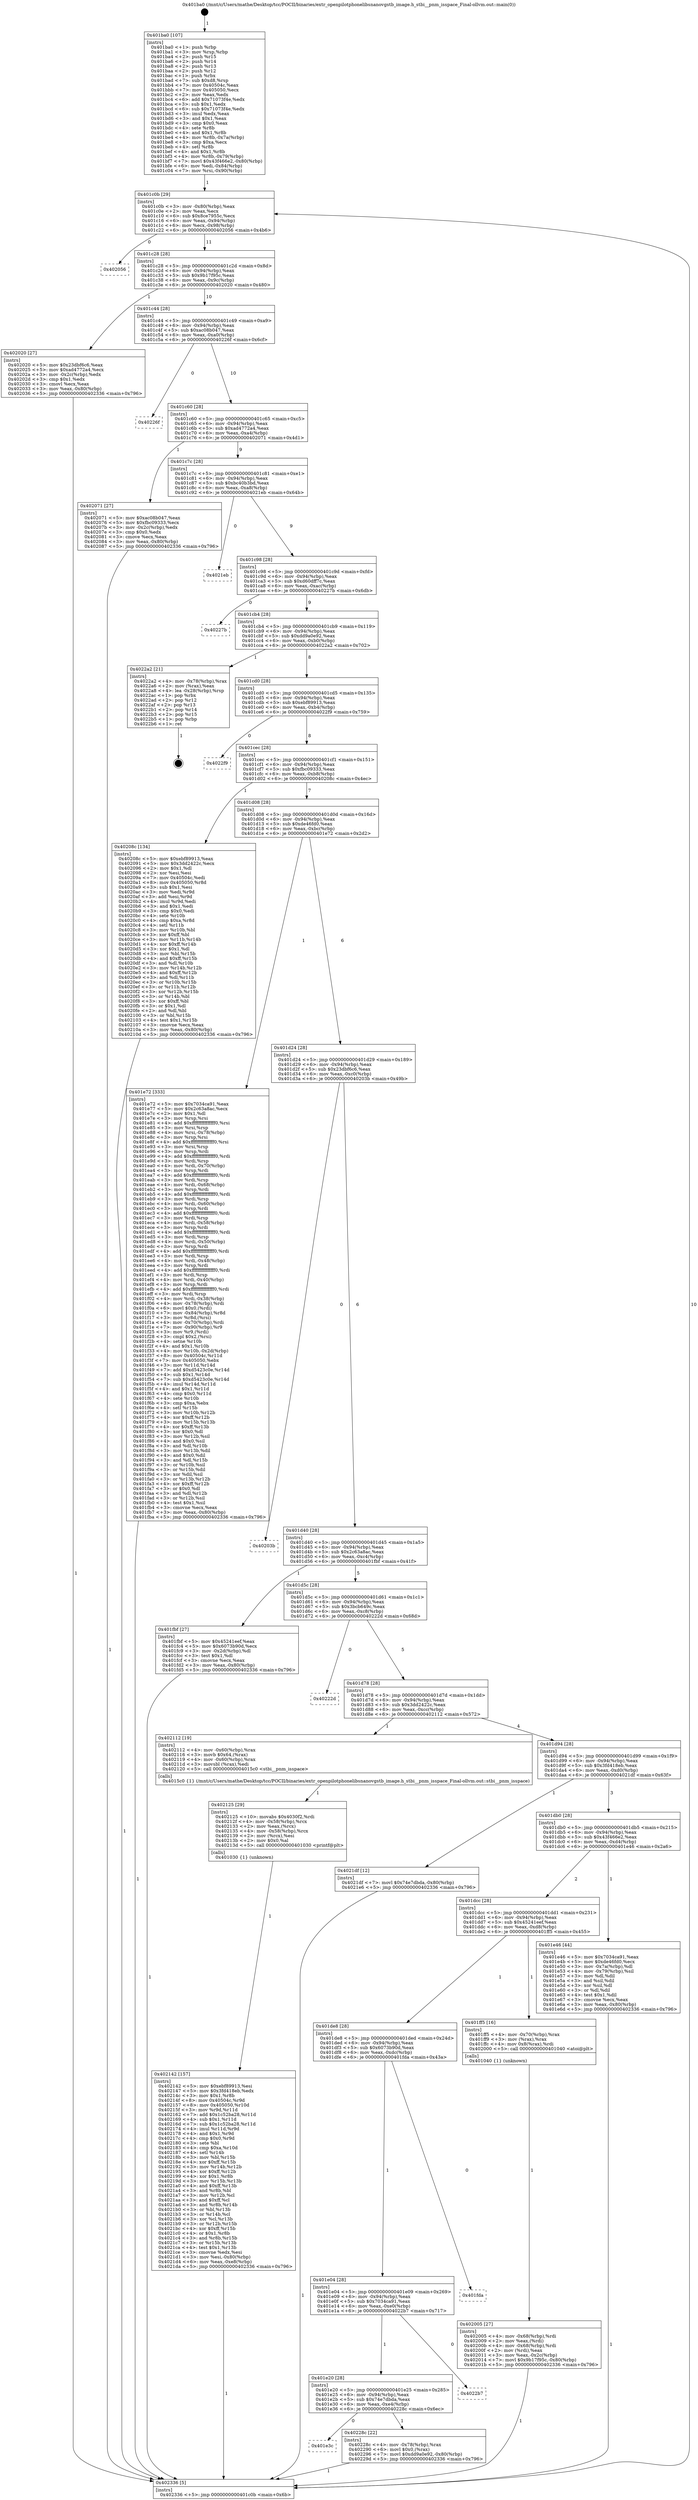 digraph "0x401ba0" {
  label = "0x401ba0 (/mnt/c/Users/mathe/Desktop/tcc/POCII/binaries/extr_openpilotphonelibsnanovgstb_image.h_stbi__pnm_isspace_Final-ollvm.out::main(0))"
  labelloc = "t"
  node[shape=record]

  Entry [label="",width=0.3,height=0.3,shape=circle,fillcolor=black,style=filled]
  "0x401c0b" [label="{
     0x401c0b [29]\l
     | [instrs]\l
     &nbsp;&nbsp;0x401c0b \<+3\>: mov -0x80(%rbp),%eax\l
     &nbsp;&nbsp;0x401c0e \<+2\>: mov %eax,%ecx\l
     &nbsp;&nbsp;0x401c10 \<+6\>: sub $0x8ce7955c,%ecx\l
     &nbsp;&nbsp;0x401c16 \<+6\>: mov %eax,-0x94(%rbp)\l
     &nbsp;&nbsp;0x401c1c \<+6\>: mov %ecx,-0x98(%rbp)\l
     &nbsp;&nbsp;0x401c22 \<+6\>: je 0000000000402056 \<main+0x4b6\>\l
  }"]
  "0x402056" [label="{
     0x402056\l
  }", style=dashed]
  "0x401c28" [label="{
     0x401c28 [28]\l
     | [instrs]\l
     &nbsp;&nbsp;0x401c28 \<+5\>: jmp 0000000000401c2d \<main+0x8d\>\l
     &nbsp;&nbsp;0x401c2d \<+6\>: mov -0x94(%rbp),%eax\l
     &nbsp;&nbsp;0x401c33 \<+5\>: sub $0x9b17f95c,%eax\l
     &nbsp;&nbsp;0x401c38 \<+6\>: mov %eax,-0x9c(%rbp)\l
     &nbsp;&nbsp;0x401c3e \<+6\>: je 0000000000402020 \<main+0x480\>\l
  }"]
  Exit [label="",width=0.3,height=0.3,shape=circle,fillcolor=black,style=filled,peripheries=2]
  "0x402020" [label="{
     0x402020 [27]\l
     | [instrs]\l
     &nbsp;&nbsp;0x402020 \<+5\>: mov $0x23dbf6c6,%eax\l
     &nbsp;&nbsp;0x402025 \<+5\>: mov $0xad4772a4,%ecx\l
     &nbsp;&nbsp;0x40202a \<+3\>: mov -0x2c(%rbp),%edx\l
     &nbsp;&nbsp;0x40202d \<+3\>: cmp $0x1,%edx\l
     &nbsp;&nbsp;0x402030 \<+3\>: cmovl %ecx,%eax\l
     &nbsp;&nbsp;0x402033 \<+3\>: mov %eax,-0x80(%rbp)\l
     &nbsp;&nbsp;0x402036 \<+5\>: jmp 0000000000402336 \<main+0x796\>\l
  }"]
  "0x401c44" [label="{
     0x401c44 [28]\l
     | [instrs]\l
     &nbsp;&nbsp;0x401c44 \<+5\>: jmp 0000000000401c49 \<main+0xa9\>\l
     &nbsp;&nbsp;0x401c49 \<+6\>: mov -0x94(%rbp),%eax\l
     &nbsp;&nbsp;0x401c4f \<+5\>: sub $0xac08b047,%eax\l
     &nbsp;&nbsp;0x401c54 \<+6\>: mov %eax,-0xa0(%rbp)\l
     &nbsp;&nbsp;0x401c5a \<+6\>: je 000000000040226f \<main+0x6cf\>\l
  }"]
  "0x401e3c" [label="{
     0x401e3c\l
  }", style=dashed]
  "0x40226f" [label="{
     0x40226f\l
  }", style=dashed]
  "0x401c60" [label="{
     0x401c60 [28]\l
     | [instrs]\l
     &nbsp;&nbsp;0x401c60 \<+5\>: jmp 0000000000401c65 \<main+0xc5\>\l
     &nbsp;&nbsp;0x401c65 \<+6\>: mov -0x94(%rbp),%eax\l
     &nbsp;&nbsp;0x401c6b \<+5\>: sub $0xad4772a4,%eax\l
     &nbsp;&nbsp;0x401c70 \<+6\>: mov %eax,-0xa4(%rbp)\l
     &nbsp;&nbsp;0x401c76 \<+6\>: je 0000000000402071 \<main+0x4d1\>\l
  }"]
  "0x40228c" [label="{
     0x40228c [22]\l
     | [instrs]\l
     &nbsp;&nbsp;0x40228c \<+4\>: mov -0x78(%rbp),%rax\l
     &nbsp;&nbsp;0x402290 \<+6\>: movl $0x0,(%rax)\l
     &nbsp;&nbsp;0x402296 \<+7\>: movl $0xdd9a0e92,-0x80(%rbp)\l
     &nbsp;&nbsp;0x40229d \<+5\>: jmp 0000000000402336 \<main+0x796\>\l
  }"]
  "0x402071" [label="{
     0x402071 [27]\l
     | [instrs]\l
     &nbsp;&nbsp;0x402071 \<+5\>: mov $0xac08b047,%eax\l
     &nbsp;&nbsp;0x402076 \<+5\>: mov $0xfbc09333,%ecx\l
     &nbsp;&nbsp;0x40207b \<+3\>: mov -0x2c(%rbp),%edx\l
     &nbsp;&nbsp;0x40207e \<+3\>: cmp $0x0,%edx\l
     &nbsp;&nbsp;0x402081 \<+3\>: cmove %ecx,%eax\l
     &nbsp;&nbsp;0x402084 \<+3\>: mov %eax,-0x80(%rbp)\l
     &nbsp;&nbsp;0x402087 \<+5\>: jmp 0000000000402336 \<main+0x796\>\l
  }"]
  "0x401c7c" [label="{
     0x401c7c [28]\l
     | [instrs]\l
     &nbsp;&nbsp;0x401c7c \<+5\>: jmp 0000000000401c81 \<main+0xe1\>\l
     &nbsp;&nbsp;0x401c81 \<+6\>: mov -0x94(%rbp),%eax\l
     &nbsp;&nbsp;0x401c87 \<+5\>: sub $0xbc40b3bd,%eax\l
     &nbsp;&nbsp;0x401c8c \<+6\>: mov %eax,-0xa8(%rbp)\l
     &nbsp;&nbsp;0x401c92 \<+6\>: je 00000000004021eb \<main+0x64b\>\l
  }"]
  "0x401e20" [label="{
     0x401e20 [28]\l
     | [instrs]\l
     &nbsp;&nbsp;0x401e20 \<+5\>: jmp 0000000000401e25 \<main+0x285\>\l
     &nbsp;&nbsp;0x401e25 \<+6\>: mov -0x94(%rbp),%eax\l
     &nbsp;&nbsp;0x401e2b \<+5\>: sub $0x74e7dbda,%eax\l
     &nbsp;&nbsp;0x401e30 \<+6\>: mov %eax,-0xe4(%rbp)\l
     &nbsp;&nbsp;0x401e36 \<+6\>: je 000000000040228c \<main+0x6ec\>\l
  }"]
  "0x4021eb" [label="{
     0x4021eb\l
  }", style=dashed]
  "0x401c98" [label="{
     0x401c98 [28]\l
     | [instrs]\l
     &nbsp;&nbsp;0x401c98 \<+5\>: jmp 0000000000401c9d \<main+0xfd\>\l
     &nbsp;&nbsp;0x401c9d \<+6\>: mov -0x94(%rbp),%eax\l
     &nbsp;&nbsp;0x401ca3 \<+5\>: sub $0xd60dff7c,%eax\l
     &nbsp;&nbsp;0x401ca8 \<+6\>: mov %eax,-0xac(%rbp)\l
     &nbsp;&nbsp;0x401cae \<+6\>: je 000000000040227b \<main+0x6db\>\l
  }"]
  "0x4022b7" [label="{
     0x4022b7\l
  }", style=dashed]
  "0x40227b" [label="{
     0x40227b\l
  }", style=dashed]
  "0x401cb4" [label="{
     0x401cb4 [28]\l
     | [instrs]\l
     &nbsp;&nbsp;0x401cb4 \<+5\>: jmp 0000000000401cb9 \<main+0x119\>\l
     &nbsp;&nbsp;0x401cb9 \<+6\>: mov -0x94(%rbp),%eax\l
     &nbsp;&nbsp;0x401cbf \<+5\>: sub $0xdd9a0e92,%eax\l
     &nbsp;&nbsp;0x401cc4 \<+6\>: mov %eax,-0xb0(%rbp)\l
     &nbsp;&nbsp;0x401cca \<+6\>: je 00000000004022a2 \<main+0x702\>\l
  }"]
  "0x401e04" [label="{
     0x401e04 [28]\l
     | [instrs]\l
     &nbsp;&nbsp;0x401e04 \<+5\>: jmp 0000000000401e09 \<main+0x269\>\l
     &nbsp;&nbsp;0x401e09 \<+6\>: mov -0x94(%rbp),%eax\l
     &nbsp;&nbsp;0x401e0f \<+5\>: sub $0x7034ca91,%eax\l
     &nbsp;&nbsp;0x401e14 \<+6\>: mov %eax,-0xe0(%rbp)\l
     &nbsp;&nbsp;0x401e1a \<+6\>: je 00000000004022b7 \<main+0x717\>\l
  }"]
  "0x4022a2" [label="{
     0x4022a2 [21]\l
     | [instrs]\l
     &nbsp;&nbsp;0x4022a2 \<+4\>: mov -0x78(%rbp),%rax\l
     &nbsp;&nbsp;0x4022a6 \<+2\>: mov (%rax),%eax\l
     &nbsp;&nbsp;0x4022a8 \<+4\>: lea -0x28(%rbp),%rsp\l
     &nbsp;&nbsp;0x4022ac \<+1\>: pop %rbx\l
     &nbsp;&nbsp;0x4022ad \<+2\>: pop %r12\l
     &nbsp;&nbsp;0x4022af \<+2\>: pop %r13\l
     &nbsp;&nbsp;0x4022b1 \<+2\>: pop %r14\l
     &nbsp;&nbsp;0x4022b3 \<+2\>: pop %r15\l
     &nbsp;&nbsp;0x4022b5 \<+1\>: pop %rbp\l
     &nbsp;&nbsp;0x4022b6 \<+1\>: ret\l
  }"]
  "0x401cd0" [label="{
     0x401cd0 [28]\l
     | [instrs]\l
     &nbsp;&nbsp;0x401cd0 \<+5\>: jmp 0000000000401cd5 \<main+0x135\>\l
     &nbsp;&nbsp;0x401cd5 \<+6\>: mov -0x94(%rbp),%eax\l
     &nbsp;&nbsp;0x401cdb \<+5\>: sub $0xebf89913,%eax\l
     &nbsp;&nbsp;0x401ce0 \<+6\>: mov %eax,-0xb4(%rbp)\l
     &nbsp;&nbsp;0x401ce6 \<+6\>: je 00000000004022f9 \<main+0x759\>\l
  }"]
  "0x401fda" [label="{
     0x401fda\l
  }", style=dashed]
  "0x4022f9" [label="{
     0x4022f9\l
  }", style=dashed]
  "0x401cec" [label="{
     0x401cec [28]\l
     | [instrs]\l
     &nbsp;&nbsp;0x401cec \<+5\>: jmp 0000000000401cf1 \<main+0x151\>\l
     &nbsp;&nbsp;0x401cf1 \<+6\>: mov -0x94(%rbp),%eax\l
     &nbsp;&nbsp;0x401cf7 \<+5\>: sub $0xfbc09333,%eax\l
     &nbsp;&nbsp;0x401cfc \<+6\>: mov %eax,-0xb8(%rbp)\l
     &nbsp;&nbsp;0x401d02 \<+6\>: je 000000000040208c \<main+0x4ec\>\l
  }"]
  "0x402142" [label="{
     0x402142 [157]\l
     | [instrs]\l
     &nbsp;&nbsp;0x402142 \<+5\>: mov $0xebf89913,%esi\l
     &nbsp;&nbsp;0x402147 \<+5\>: mov $0x3fd418eb,%edx\l
     &nbsp;&nbsp;0x40214c \<+3\>: mov $0x1,%r8b\l
     &nbsp;&nbsp;0x40214f \<+8\>: mov 0x40504c,%r9d\l
     &nbsp;&nbsp;0x402157 \<+8\>: mov 0x405050,%r10d\l
     &nbsp;&nbsp;0x40215f \<+3\>: mov %r9d,%r11d\l
     &nbsp;&nbsp;0x402162 \<+7\>: add $0x1c52ba28,%r11d\l
     &nbsp;&nbsp;0x402169 \<+4\>: sub $0x1,%r11d\l
     &nbsp;&nbsp;0x40216d \<+7\>: sub $0x1c52ba28,%r11d\l
     &nbsp;&nbsp;0x402174 \<+4\>: imul %r11d,%r9d\l
     &nbsp;&nbsp;0x402178 \<+4\>: and $0x1,%r9d\l
     &nbsp;&nbsp;0x40217c \<+4\>: cmp $0x0,%r9d\l
     &nbsp;&nbsp;0x402180 \<+3\>: sete %bl\l
     &nbsp;&nbsp;0x402183 \<+4\>: cmp $0xa,%r10d\l
     &nbsp;&nbsp;0x402187 \<+4\>: setl %r14b\l
     &nbsp;&nbsp;0x40218b \<+3\>: mov %bl,%r15b\l
     &nbsp;&nbsp;0x40218e \<+4\>: xor $0xff,%r15b\l
     &nbsp;&nbsp;0x402192 \<+3\>: mov %r14b,%r12b\l
     &nbsp;&nbsp;0x402195 \<+4\>: xor $0xff,%r12b\l
     &nbsp;&nbsp;0x402199 \<+4\>: xor $0x1,%r8b\l
     &nbsp;&nbsp;0x40219d \<+3\>: mov %r15b,%r13b\l
     &nbsp;&nbsp;0x4021a0 \<+4\>: and $0xff,%r13b\l
     &nbsp;&nbsp;0x4021a4 \<+3\>: and %r8b,%bl\l
     &nbsp;&nbsp;0x4021a7 \<+3\>: mov %r12b,%cl\l
     &nbsp;&nbsp;0x4021aa \<+3\>: and $0xff,%cl\l
     &nbsp;&nbsp;0x4021ad \<+3\>: and %r8b,%r14b\l
     &nbsp;&nbsp;0x4021b0 \<+3\>: or %bl,%r13b\l
     &nbsp;&nbsp;0x4021b3 \<+3\>: or %r14b,%cl\l
     &nbsp;&nbsp;0x4021b6 \<+3\>: xor %cl,%r13b\l
     &nbsp;&nbsp;0x4021b9 \<+3\>: or %r12b,%r15b\l
     &nbsp;&nbsp;0x4021bc \<+4\>: xor $0xff,%r15b\l
     &nbsp;&nbsp;0x4021c0 \<+4\>: or $0x1,%r8b\l
     &nbsp;&nbsp;0x4021c4 \<+3\>: and %r8b,%r15b\l
     &nbsp;&nbsp;0x4021c7 \<+3\>: or %r15b,%r13b\l
     &nbsp;&nbsp;0x4021ca \<+4\>: test $0x1,%r13b\l
     &nbsp;&nbsp;0x4021ce \<+3\>: cmovne %edx,%esi\l
     &nbsp;&nbsp;0x4021d1 \<+3\>: mov %esi,-0x80(%rbp)\l
     &nbsp;&nbsp;0x4021d4 \<+6\>: mov %eax,-0xe8(%rbp)\l
     &nbsp;&nbsp;0x4021da \<+5\>: jmp 0000000000402336 \<main+0x796\>\l
  }"]
  "0x40208c" [label="{
     0x40208c [134]\l
     | [instrs]\l
     &nbsp;&nbsp;0x40208c \<+5\>: mov $0xebf89913,%eax\l
     &nbsp;&nbsp;0x402091 \<+5\>: mov $0x3dd2422c,%ecx\l
     &nbsp;&nbsp;0x402096 \<+2\>: mov $0x1,%dl\l
     &nbsp;&nbsp;0x402098 \<+2\>: xor %esi,%esi\l
     &nbsp;&nbsp;0x40209a \<+7\>: mov 0x40504c,%edi\l
     &nbsp;&nbsp;0x4020a1 \<+8\>: mov 0x405050,%r8d\l
     &nbsp;&nbsp;0x4020a9 \<+3\>: sub $0x1,%esi\l
     &nbsp;&nbsp;0x4020ac \<+3\>: mov %edi,%r9d\l
     &nbsp;&nbsp;0x4020af \<+3\>: add %esi,%r9d\l
     &nbsp;&nbsp;0x4020b2 \<+4\>: imul %r9d,%edi\l
     &nbsp;&nbsp;0x4020b6 \<+3\>: and $0x1,%edi\l
     &nbsp;&nbsp;0x4020b9 \<+3\>: cmp $0x0,%edi\l
     &nbsp;&nbsp;0x4020bc \<+4\>: sete %r10b\l
     &nbsp;&nbsp;0x4020c0 \<+4\>: cmp $0xa,%r8d\l
     &nbsp;&nbsp;0x4020c4 \<+4\>: setl %r11b\l
     &nbsp;&nbsp;0x4020c8 \<+3\>: mov %r10b,%bl\l
     &nbsp;&nbsp;0x4020cb \<+3\>: xor $0xff,%bl\l
     &nbsp;&nbsp;0x4020ce \<+3\>: mov %r11b,%r14b\l
     &nbsp;&nbsp;0x4020d1 \<+4\>: xor $0xff,%r14b\l
     &nbsp;&nbsp;0x4020d5 \<+3\>: xor $0x1,%dl\l
     &nbsp;&nbsp;0x4020d8 \<+3\>: mov %bl,%r15b\l
     &nbsp;&nbsp;0x4020db \<+4\>: and $0xff,%r15b\l
     &nbsp;&nbsp;0x4020df \<+3\>: and %dl,%r10b\l
     &nbsp;&nbsp;0x4020e2 \<+3\>: mov %r14b,%r12b\l
     &nbsp;&nbsp;0x4020e5 \<+4\>: and $0xff,%r12b\l
     &nbsp;&nbsp;0x4020e9 \<+3\>: and %dl,%r11b\l
     &nbsp;&nbsp;0x4020ec \<+3\>: or %r10b,%r15b\l
     &nbsp;&nbsp;0x4020ef \<+3\>: or %r11b,%r12b\l
     &nbsp;&nbsp;0x4020f2 \<+3\>: xor %r12b,%r15b\l
     &nbsp;&nbsp;0x4020f5 \<+3\>: or %r14b,%bl\l
     &nbsp;&nbsp;0x4020f8 \<+3\>: xor $0xff,%bl\l
     &nbsp;&nbsp;0x4020fb \<+3\>: or $0x1,%dl\l
     &nbsp;&nbsp;0x4020fe \<+2\>: and %dl,%bl\l
     &nbsp;&nbsp;0x402100 \<+3\>: or %bl,%r15b\l
     &nbsp;&nbsp;0x402103 \<+4\>: test $0x1,%r15b\l
     &nbsp;&nbsp;0x402107 \<+3\>: cmovne %ecx,%eax\l
     &nbsp;&nbsp;0x40210a \<+3\>: mov %eax,-0x80(%rbp)\l
     &nbsp;&nbsp;0x40210d \<+5\>: jmp 0000000000402336 \<main+0x796\>\l
  }"]
  "0x401d08" [label="{
     0x401d08 [28]\l
     | [instrs]\l
     &nbsp;&nbsp;0x401d08 \<+5\>: jmp 0000000000401d0d \<main+0x16d\>\l
     &nbsp;&nbsp;0x401d0d \<+6\>: mov -0x94(%rbp),%eax\l
     &nbsp;&nbsp;0x401d13 \<+5\>: sub $0xde46fd0,%eax\l
     &nbsp;&nbsp;0x401d18 \<+6\>: mov %eax,-0xbc(%rbp)\l
     &nbsp;&nbsp;0x401d1e \<+6\>: je 0000000000401e72 \<main+0x2d2\>\l
  }"]
  "0x402125" [label="{
     0x402125 [29]\l
     | [instrs]\l
     &nbsp;&nbsp;0x402125 \<+10\>: movabs $0x4030f2,%rdi\l
     &nbsp;&nbsp;0x40212f \<+4\>: mov -0x58(%rbp),%rcx\l
     &nbsp;&nbsp;0x402133 \<+2\>: mov %eax,(%rcx)\l
     &nbsp;&nbsp;0x402135 \<+4\>: mov -0x58(%rbp),%rcx\l
     &nbsp;&nbsp;0x402139 \<+2\>: mov (%rcx),%esi\l
     &nbsp;&nbsp;0x40213b \<+2\>: mov $0x0,%al\l
     &nbsp;&nbsp;0x40213d \<+5\>: call 0000000000401030 \<printf@plt\>\l
     | [calls]\l
     &nbsp;&nbsp;0x401030 \{1\} (unknown)\l
  }"]
  "0x401e72" [label="{
     0x401e72 [333]\l
     | [instrs]\l
     &nbsp;&nbsp;0x401e72 \<+5\>: mov $0x7034ca91,%eax\l
     &nbsp;&nbsp;0x401e77 \<+5\>: mov $0x2c63a8ac,%ecx\l
     &nbsp;&nbsp;0x401e7c \<+2\>: mov $0x1,%dl\l
     &nbsp;&nbsp;0x401e7e \<+3\>: mov %rsp,%rsi\l
     &nbsp;&nbsp;0x401e81 \<+4\>: add $0xfffffffffffffff0,%rsi\l
     &nbsp;&nbsp;0x401e85 \<+3\>: mov %rsi,%rsp\l
     &nbsp;&nbsp;0x401e88 \<+4\>: mov %rsi,-0x78(%rbp)\l
     &nbsp;&nbsp;0x401e8c \<+3\>: mov %rsp,%rsi\l
     &nbsp;&nbsp;0x401e8f \<+4\>: add $0xfffffffffffffff0,%rsi\l
     &nbsp;&nbsp;0x401e93 \<+3\>: mov %rsi,%rsp\l
     &nbsp;&nbsp;0x401e96 \<+3\>: mov %rsp,%rdi\l
     &nbsp;&nbsp;0x401e99 \<+4\>: add $0xfffffffffffffff0,%rdi\l
     &nbsp;&nbsp;0x401e9d \<+3\>: mov %rdi,%rsp\l
     &nbsp;&nbsp;0x401ea0 \<+4\>: mov %rdi,-0x70(%rbp)\l
     &nbsp;&nbsp;0x401ea4 \<+3\>: mov %rsp,%rdi\l
     &nbsp;&nbsp;0x401ea7 \<+4\>: add $0xfffffffffffffff0,%rdi\l
     &nbsp;&nbsp;0x401eab \<+3\>: mov %rdi,%rsp\l
     &nbsp;&nbsp;0x401eae \<+4\>: mov %rdi,-0x68(%rbp)\l
     &nbsp;&nbsp;0x401eb2 \<+3\>: mov %rsp,%rdi\l
     &nbsp;&nbsp;0x401eb5 \<+4\>: add $0xfffffffffffffff0,%rdi\l
     &nbsp;&nbsp;0x401eb9 \<+3\>: mov %rdi,%rsp\l
     &nbsp;&nbsp;0x401ebc \<+4\>: mov %rdi,-0x60(%rbp)\l
     &nbsp;&nbsp;0x401ec0 \<+3\>: mov %rsp,%rdi\l
     &nbsp;&nbsp;0x401ec3 \<+4\>: add $0xfffffffffffffff0,%rdi\l
     &nbsp;&nbsp;0x401ec7 \<+3\>: mov %rdi,%rsp\l
     &nbsp;&nbsp;0x401eca \<+4\>: mov %rdi,-0x58(%rbp)\l
     &nbsp;&nbsp;0x401ece \<+3\>: mov %rsp,%rdi\l
     &nbsp;&nbsp;0x401ed1 \<+4\>: add $0xfffffffffffffff0,%rdi\l
     &nbsp;&nbsp;0x401ed5 \<+3\>: mov %rdi,%rsp\l
     &nbsp;&nbsp;0x401ed8 \<+4\>: mov %rdi,-0x50(%rbp)\l
     &nbsp;&nbsp;0x401edc \<+3\>: mov %rsp,%rdi\l
     &nbsp;&nbsp;0x401edf \<+4\>: add $0xfffffffffffffff0,%rdi\l
     &nbsp;&nbsp;0x401ee3 \<+3\>: mov %rdi,%rsp\l
     &nbsp;&nbsp;0x401ee6 \<+4\>: mov %rdi,-0x48(%rbp)\l
     &nbsp;&nbsp;0x401eea \<+3\>: mov %rsp,%rdi\l
     &nbsp;&nbsp;0x401eed \<+4\>: add $0xfffffffffffffff0,%rdi\l
     &nbsp;&nbsp;0x401ef1 \<+3\>: mov %rdi,%rsp\l
     &nbsp;&nbsp;0x401ef4 \<+4\>: mov %rdi,-0x40(%rbp)\l
     &nbsp;&nbsp;0x401ef8 \<+3\>: mov %rsp,%rdi\l
     &nbsp;&nbsp;0x401efb \<+4\>: add $0xfffffffffffffff0,%rdi\l
     &nbsp;&nbsp;0x401eff \<+3\>: mov %rdi,%rsp\l
     &nbsp;&nbsp;0x401f02 \<+4\>: mov %rdi,-0x38(%rbp)\l
     &nbsp;&nbsp;0x401f06 \<+4\>: mov -0x78(%rbp),%rdi\l
     &nbsp;&nbsp;0x401f0a \<+6\>: movl $0x0,(%rdi)\l
     &nbsp;&nbsp;0x401f10 \<+7\>: mov -0x84(%rbp),%r8d\l
     &nbsp;&nbsp;0x401f17 \<+3\>: mov %r8d,(%rsi)\l
     &nbsp;&nbsp;0x401f1a \<+4\>: mov -0x70(%rbp),%rdi\l
     &nbsp;&nbsp;0x401f1e \<+7\>: mov -0x90(%rbp),%r9\l
     &nbsp;&nbsp;0x401f25 \<+3\>: mov %r9,(%rdi)\l
     &nbsp;&nbsp;0x401f28 \<+3\>: cmpl $0x2,(%rsi)\l
     &nbsp;&nbsp;0x401f2b \<+4\>: setne %r10b\l
     &nbsp;&nbsp;0x401f2f \<+4\>: and $0x1,%r10b\l
     &nbsp;&nbsp;0x401f33 \<+4\>: mov %r10b,-0x2d(%rbp)\l
     &nbsp;&nbsp;0x401f37 \<+8\>: mov 0x40504c,%r11d\l
     &nbsp;&nbsp;0x401f3f \<+7\>: mov 0x405050,%ebx\l
     &nbsp;&nbsp;0x401f46 \<+3\>: mov %r11d,%r14d\l
     &nbsp;&nbsp;0x401f49 \<+7\>: add $0xd5423c0e,%r14d\l
     &nbsp;&nbsp;0x401f50 \<+4\>: sub $0x1,%r14d\l
     &nbsp;&nbsp;0x401f54 \<+7\>: sub $0xd5423c0e,%r14d\l
     &nbsp;&nbsp;0x401f5b \<+4\>: imul %r14d,%r11d\l
     &nbsp;&nbsp;0x401f5f \<+4\>: and $0x1,%r11d\l
     &nbsp;&nbsp;0x401f63 \<+4\>: cmp $0x0,%r11d\l
     &nbsp;&nbsp;0x401f67 \<+4\>: sete %r10b\l
     &nbsp;&nbsp;0x401f6b \<+3\>: cmp $0xa,%ebx\l
     &nbsp;&nbsp;0x401f6e \<+4\>: setl %r15b\l
     &nbsp;&nbsp;0x401f72 \<+3\>: mov %r10b,%r12b\l
     &nbsp;&nbsp;0x401f75 \<+4\>: xor $0xff,%r12b\l
     &nbsp;&nbsp;0x401f79 \<+3\>: mov %r15b,%r13b\l
     &nbsp;&nbsp;0x401f7c \<+4\>: xor $0xff,%r13b\l
     &nbsp;&nbsp;0x401f80 \<+3\>: xor $0x0,%dl\l
     &nbsp;&nbsp;0x401f83 \<+3\>: mov %r12b,%sil\l
     &nbsp;&nbsp;0x401f86 \<+4\>: and $0x0,%sil\l
     &nbsp;&nbsp;0x401f8a \<+3\>: and %dl,%r10b\l
     &nbsp;&nbsp;0x401f8d \<+3\>: mov %r13b,%dil\l
     &nbsp;&nbsp;0x401f90 \<+4\>: and $0x0,%dil\l
     &nbsp;&nbsp;0x401f94 \<+3\>: and %dl,%r15b\l
     &nbsp;&nbsp;0x401f97 \<+3\>: or %r10b,%sil\l
     &nbsp;&nbsp;0x401f9a \<+3\>: or %r15b,%dil\l
     &nbsp;&nbsp;0x401f9d \<+3\>: xor %dil,%sil\l
     &nbsp;&nbsp;0x401fa0 \<+3\>: or %r13b,%r12b\l
     &nbsp;&nbsp;0x401fa3 \<+4\>: xor $0xff,%r12b\l
     &nbsp;&nbsp;0x401fa7 \<+3\>: or $0x0,%dl\l
     &nbsp;&nbsp;0x401faa \<+3\>: and %dl,%r12b\l
     &nbsp;&nbsp;0x401fad \<+3\>: or %r12b,%sil\l
     &nbsp;&nbsp;0x401fb0 \<+4\>: test $0x1,%sil\l
     &nbsp;&nbsp;0x401fb4 \<+3\>: cmovne %ecx,%eax\l
     &nbsp;&nbsp;0x401fb7 \<+3\>: mov %eax,-0x80(%rbp)\l
     &nbsp;&nbsp;0x401fba \<+5\>: jmp 0000000000402336 \<main+0x796\>\l
  }"]
  "0x401d24" [label="{
     0x401d24 [28]\l
     | [instrs]\l
     &nbsp;&nbsp;0x401d24 \<+5\>: jmp 0000000000401d29 \<main+0x189\>\l
     &nbsp;&nbsp;0x401d29 \<+6\>: mov -0x94(%rbp),%eax\l
     &nbsp;&nbsp;0x401d2f \<+5\>: sub $0x23dbf6c6,%eax\l
     &nbsp;&nbsp;0x401d34 \<+6\>: mov %eax,-0xc0(%rbp)\l
     &nbsp;&nbsp;0x401d3a \<+6\>: je 000000000040203b \<main+0x49b\>\l
  }"]
  "0x402005" [label="{
     0x402005 [27]\l
     | [instrs]\l
     &nbsp;&nbsp;0x402005 \<+4\>: mov -0x68(%rbp),%rdi\l
     &nbsp;&nbsp;0x402009 \<+2\>: mov %eax,(%rdi)\l
     &nbsp;&nbsp;0x40200b \<+4\>: mov -0x68(%rbp),%rdi\l
     &nbsp;&nbsp;0x40200f \<+2\>: mov (%rdi),%eax\l
     &nbsp;&nbsp;0x402011 \<+3\>: mov %eax,-0x2c(%rbp)\l
     &nbsp;&nbsp;0x402014 \<+7\>: movl $0x9b17f95c,-0x80(%rbp)\l
     &nbsp;&nbsp;0x40201b \<+5\>: jmp 0000000000402336 \<main+0x796\>\l
  }"]
  "0x40203b" [label="{
     0x40203b\l
  }", style=dashed]
  "0x401d40" [label="{
     0x401d40 [28]\l
     | [instrs]\l
     &nbsp;&nbsp;0x401d40 \<+5\>: jmp 0000000000401d45 \<main+0x1a5\>\l
     &nbsp;&nbsp;0x401d45 \<+6\>: mov -0x94(%rbp),%eax\l
     &nbsp;&nbsp;0x401d4b \<+5\>: sub $0x2c63a8ac,%eax\l
     &nbsp;&nbsp;0x401d50 \<+6\>: mov %eax,-0xc4(%rbp)\l
     &nbsp;&nbsp;0x401d56 \<+6\>: je 0000000000401fbf \<main+0x41f\>\l
  }"]
  "0x401de8" [label="{
     0x401de8 [28]\l
     | [instrs]\l
     &nbsp;&nbsp;0x401de8 \<+5\>: jmp 0000000000401ded \<main+0x24d\>\l
     &nbsp;&nbsp;0x401ded \<+6\>: mov -0x94(%rbp),%eax\l
     &nbsp;&nbsp;0x401df3 \<+5\>: sub $0x6073b90d,%eax\l
     &nbsp;&nbsp;0x401df8 \<+6\>: mov %eax,-0xdc(%rbp)\l
     &nbsp;&nbsp;0x401dfe \<+6\>: je 0000000000401fda \<main+0x43a\>\l
  }"]
  "0x401fbf" [label="{
     0x401fbf [27]\l
     | [instrs]\l
     &nbsp;&nbsp;0x401fbf \<+5\>: mov $0x45241eef,%eax\l
     &nbsp;&nbsp;0x401fc4 \<+5\>: mov $0x6073b90d,%ecx\l
     &nbsp;&nbsp;0x401fc9 \<+3\>: mov -0x2d(%rbp),%dl\l
     &nbsp;&nbsp;0x401fcc \<+3\>: test $0x1,%dl\l
     &nbsp;&nbsp;0x401fcf \<+3\>: cmovne %ecx,%eax\l
     &nbsp;&nbsp;0x401fd2 \<+3\>: mov %eax,-0x80(%rbp)\l
     &nbsp;&nbsp;0x401fd5 \<+5\>: jmp 0000000000402336 \<main+0x796\>\l
  }"]
  "0x401d5c" [label="{
     0x401d5c [28]\l
     | [instrs]\l
     &nbsp;&nbsp;0x401d5c \<+5\>: jmp 0000000000401d61 \<main+0x1c1\>\l
     &nbsp;&nbsp;0x401d61 \<+6\>: mov -0x94(%rbp),%eax\l
     &nbsp;&nbsp;0x401d67 \<+5\>: sub $0x3bcb649c,%eax\l
     &nbsp;&nbsp;0x401d6c \<+6\>: mov %eax,-0xc8(%rbp)\l
     &nbsp;&nbsp;0x401d72 \<+6\>: je 000000000040222d \<main+0x68d\>\l
  }"]
  "0x401ff5" [label="{
     0x401ff5 [16]\l
     | [instrs]\l
     &nbsp;&nbsp;0x401ff5 \<+4\>: mov -0x70(%rbp),%rax\l
     &nbsp;&nbsp;0x401ff9 \<+3\>: mov (%rax),%rax\l
     &nbsp;&nbsp;0x401ffc \<+4\>: mov 0x8(%rax),%rdi\l
     &nbsp;&nbsp;0x402000 \<+5\>: call 0000000000401040 \<atoi@plt\>\l
     | [calls]\l
     &nbsp;&nbsp;0x401040 \{1\} (unknown)\l
  }"]
  "0x40222d" [label="{
     0x40222d\l
  }", style=dashed]
  "0x401d78" [label="{
     0x401d78 [28]\l
     | [instrs]\l
     &nbsp;&nbsp;0x401d78 \<+5\>: jmp 0000000000401d7d \<main+0x1dd\>\l
     &nbsp;&nbsp;0x401d7d \<+6\>: mov -0x94(%rbp),%eax\l
     &nbsp;&nbsp;0x401d83 \<+5\>: sub $0x3dd2422c,%eax\l
     &nbsp;&nbsp;0x401d88 \<+6\>: mov %eax,-0xcc(%rbp)\l
     &nbsp;&nbsp;0x401d8e \<+6\>: je 0000000000402112 \<main+0x572\>\l
  }"]
  "0x401ba0" [label="{
     0x401ba0 [107]\l
     | [instrs]\l
     &nbsp;&nbsp;0x401ba0 \<+1\>: push %rbp\l
     &nbsp;&nbsp;0x401ba1 \<+3\>: mov %rsp,%rbp\l
     &nbsp;&nbsp;0x401ba4 \<+2\>: push %r15\l
     &nbsp;&nbsp;0x401ba6 \<+2\>: push %r14\l
     &nbsp;&nbsp;0x401ba8 \<+2\>: push %r13\l
     &nbsp;&nbsp;0x401baa \<+2\>: push %r12\l
     &nbsp;&nbsp;0x401bac \<+1\>: push %rbx\l
     &nbsp;&nbsp;0x401bad \<+7\>: sub $0xd8,%rsp\l
     &nbsp;&nbsp;0x401bb4 \<+7\>: mov 0x40504c,%eax\l
     &nbsp;&nbsp;0x401bbb \<+7\>: mov 0x405050,%ecx\l
     &nbsp;&nbsp;0x401bc2 \<+2\>: mov %eax,%edx\l
     &nbsp;&nbsp;0x401bc4 \<+6\>: add $0x71073f4e,%edx\l
     &nbsp;&nbsp;0x401bca \<+3\>: sub $0x1,%edx\l
     &nbsp;&nbsp;0x401bcd \<+6\>: sub $0x71073f4e,%edx\l
     &nbsp;&nbsp;0x401bd3 \<+3\>: imul %edx,%eax\l
     &nbsp;&nbsp;0x401bd6 \<+3\>: and $0x1,%eax\l
     &nbsp;&nbsp;0x401bd9 \<+3\>: cmp $0x0,%eax\l
     &nbsp;&nbsp;0x401bdc \<+4\>: sete %r8b\l
     &nbsp;&nbsp;0x401be0 \<+4\>: and $0x1,%r8b\l
     &nbsp;&nbsp;0x401be4 \<+4\>: mov %r8b,-0x7a(%rbp)\l
     &nbsp;&nbsp;0x401be8 \<+3\>: cmp $0xa,%ecx\l
     &nbsp;&nbsp;0x401beb \<+4\>: setl %r8b\l
     &nbsp;&nbsp;0x401bef \<+4\>: and $0x1,%r8b\l
     &nbsp;&nbsp;0x401bf3 \<+4\>: mov %r8b,-0x79(%rbp)\l
     &nbsp;&nbsp;0x401bf7 \<+7\>: movl $0x43f466e2,-0x80(%rbp)\l
     &nbsp;&nbsp;0x401bfe \<+6\>: mov %edi,-0x84(%rbp)\l
     &nbsp;&nbsp;0x401c04 \<+7\>: mov %rsi,-0x90(%rbp)\l
  }"]
  "0x402112" [label="{
     0x402112 [19]\l
     | [instrs]\l
     &nbsp;&nbsp;0x402112 \<+4\>: mov -0x60(%rbp),%rax\l
     &nbsp;&nbsp;0x402116 \<+3\>: movb $0x64,(%rax)\l
     &nbsp;&nbsp;0x402119 \<+4\>: mov -0x60(%rbp),%rax\l
     &nbsp;&nbsp;0x40211d \<+3\>: movsbl (%rax),%edi\l
     &nbsp;&nbsp;0x402120 \<+5\>: call 00000000004015c0 \<stbi__pnm_isspace\>\l
     | [calls]\l
     &nbsp;&nbsp;0x4015c0 \{1\} (/mnt/c/Users/mathe/Desktop/tcc/POCII/binaries/extr_openpilotphonelibsnanovgstb_image.h_stbi__pnm_isspace_Final-ollvm.out::stbi__pnm_isspace)\l
  }"]
  "0x401d94" [label="{
     0x401d94 [28]\l
     | [instrs]\l
     &nbsp;&nbsp;0x401d94 \<+5\>: jmp 0000000000401d99 \<main+0x1f9\>\l
     &nbsp;&nbsp;0x401d99 \<+6\>: mov -0x94(%rbp),%eax\l
     &nbsp;&nbsp;0x401d9f \<+5\>: sub $0x3fd418eb,%eax\l
     &nbsp;&nbsp;0x401da4 \<+6\>: mov %eax,-0xd0(%rbp)\l
     &nbsp;&nbsp;0x401daa \<+6\>: je 00000000004021df \<main+0x63f\>\l
  }"]
  "0x402336" [label="{
     0x402336 [5]\l
     | [instrs]\l
     &nbsp;&nbsp;0x402336 \<+5\>: jmp 0000000000401c0b \<main+0x6b\>\l
  }"]
  "0x4021df" [label="{
     0x4021df [12]\l
     | [instrs]\l
     &nbsp;&nbsp;0x4021df \<+7\>: movl $0x74e7dbda,-0x80(%rbp)\l
     &nbsp;&nbsp;0x4021e6 \<+5\>: jmp 0000000000402336 \<main+0x796\>\l
  }"]
  "0x401db0" [label="{
     0x401db0 [28]\l
     | [instrs]\l
     &nbsp;&nbsp;0x401db0 \<+5\>: jmp 0000000000401db5 \<main+0x215\>\l
     &nbsp;&nbsp;0x401db5 \<+6\>: mov -0x94(%rbp),%eax\l
     &nbsp;&nbsp;0x401dbb \<+5\>: sub $0x43f466e2,%eax\l
     &nbsp;&nbsp;0x401dc0 \<+6\>: mov %eax,-0xd4(%rbp)\l
     &nbsp;&nbsp;0x401dc6 \<+6\>: je 0000000000401e46 \<main+0x2a6\>\l
  }"]
  "0x401dcc" [label="{
     0x401dcc [28]\l
     | [instrs]\l
     &nbsp;&nbsp;0x401dcc \<+5\>: jmp 0000000000401dd1 \<main+0x231\>\l
     &nbsp;&nbsp;0x401dd1 \<+6\>: mov -0x94(%rbp),%eax\l
     &nbsp;&nbsp;0x401dd7 \<+5\>: sub $0x45241eef,%eax\l
     &nbsp;&nbsp;0x401ddc \<+6\>: mov %eax,-0xd8(%rbp)\l
     &nbsp;&nbsp;0x401de2 \<+6\>: je 0000000000401ff5 \<main+0x455\>\l
  }"]
  "0x401e46" [label="{
     0x401e46 [44]\l
     | [instrs]\l
     &nbsp;&nbsp;0x401e46 \<+5\>: mov $0x7034ca91,%eax\l
     &nbsp;&nbsp;0x401e4b \<+5\>: mov $0xde46fd0,%ecx\l
     &nbsp;&nbsp;0x401e50 \<+3\>: mov -0x7a(%rbp),%dl\l
     &nbsp;&nbsp;0x401e53 \<+4\>: mov -0x79(%rbp),%sil\l
     &nbsp;&nbsp;0x401e57 \<+3\>: mov %dl,%dil\l
     &nbsp;&nbsp;0x401e5a \<+3\>: and %sil,%dil\l
     &nbsp;&nbsp;0x401e5d \<+3\>: xor %sil,%dl\l
     &nbsp;&nbsp;0x401e60 \<+3\>: or %dl,%dil\l
     &nbsp;&nbsp;0x401e63 \<+4\>: test $0x1,%dil\l
     &nbsp;&nbsp;0x401e67 \<+3\>: cmovne %ecx,%eax\l
     &nbsp;&nbsp;0x401e6a \<+3\>: mov %eax,-0x80(%rbp)\l
     &nbsp;&nbsp;0x401e6d \<+5\>: jmp 0000000000402336 \<main+0x796\>\l
  }"]
  Entry -> "0x401ba0" [label=" 1"]
  "0x401c0b" -> "0x402056" [label=" 0"]
  "0x401c0b" -> "0x401c28" [label=" 11"]
  "0x4022a2" -> Exit [label=" 1"]
  "0x401c28" -> "0x402020" [label=" 1"]
  "0x401c28" -> "0x401c44" [label=" 10"]
  "0x40228c" -> "0x402336" [label=" 1"]
  "0x401c44" -> "0x40226f" [label=" 0"]
  "0x401c44" -> "0x401c60" [label=" 10"]
  "0x401e20" -> "0x401e3c" [label=" 0"]
  "0x401c60" -> "0x402071" [label=" 1"]
  "0x401c60" -> "0x401c7c" [label=" 9"]
  "0x401e20" -> "0x40228c" [label=" 1"]
  "0x401c7c" -> "0x4021eb" [label=" 0"]
  "0x401c7c" -> "0x401c98" [label=" 9"]
  "0x401e04" -> "0x401e20" [label=" 1"]
  "0x401c98" -> "0x40227b" [label=" 0"]
  "0x401c98" -> "0x401cb4" [label=" 9"]
  "0x401e04" -> "0x4022b7" [label=" 0"]
  "0x401cb4" -> "0x4022a2" [label=" 1"]
  "0x401cb4" -> "0x401cd0" [label=" 8"]
  "0x401de8" -> "0x401e04" [label=" 1"]
  "0x401cd0" -> "0x4022f9" [label=" 0"]
  "0x401cd0" -> "0x401cec" [label=" 8"]
  "0x401de8" -> "0x401fda" [label=" 0"]
  "0x401cec" -> "0x40208c" [label=" 1"]
  "0x401cec" -> "0x401d08" [label=" 7"]
  "0x4021df" -> "0x402336" [label=" 1"]
  "0x401d08" -> "0x401e72" [label=" 1"]
  "0x401d08" -> "0x401d24" [label=" 6"]
  "0x402142" -> "0x402336" [label=" 1"]
  "0x401d24" -> "0x40203b" [label=" 0"]
  "0x401d24" -> "0x401d40" [label=" 6"]
  "0x402125" -> "0x402142" [label=" 1"]
  "0x401d40" -> "0x401fbf" [label=" 1"]
  "0x401d40" -> "0x401d5c" [label=" 5"]
  "0x402112" -> "0x402125" [label=" 1"]
  "0x401d5c" -> "0x40222d" [label=" 0"]
  "0x401d5c" -> "0x401d78" [label=" 5"]
  "0x40208c" -> "0x402336" [label=" 1"]
  "0x401d78" -> "0x402112" [label=" 1"]
  "0x401d78" -> "0x401d94" [label=" 4"]
  "0x402005" -> "0x402336" [label=" 1"]
  "0x401d94" -> "0x4021df" [label=" 1"]
  "0x401d94" -> "0x401db0" [label=" 3"]
  "0x401ff5" -> "0x402005" [label=" 1"]
  "0x401db0" -> "0x401e46" [label=" 1"]
  "0x401db0" -> "0x401dcc" [label=" 2"]
  "0x401e46" -> "0x402336" [label=" 1"]
  "0x401ba0" -> "0x401c0b" [label=" 1"]
  "0x402336" -> "0x401c0b" [label=" 10"]
  "0x402020" -> "0x402336" [label=" 1"]
  "0x401e72" -> "0x402336" [label=" 1"]
  "0x401fbf" -> "0x402336" [label=" 1"]
  "0x402071" -> "0x402336" [label=" 1"]
  "0x401dcc" -> "0x401ff5" [label=" 1"]
  "0x401dcc" -> "0x401de8" [label=" 1"]
}
